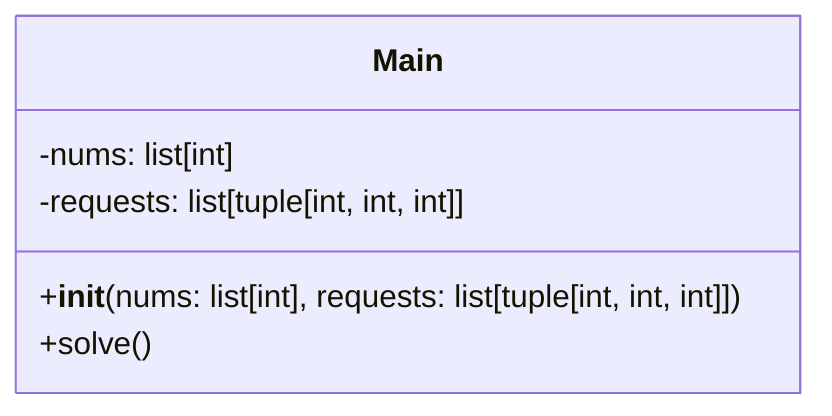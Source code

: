 classDiagram
    class Main {
        -nums: list[int]
        -requests: list[tuple[int, int, int]]
        +__init__(nums: list[int], requests: list[tuple[int, int, int]])
        +solve()
    }